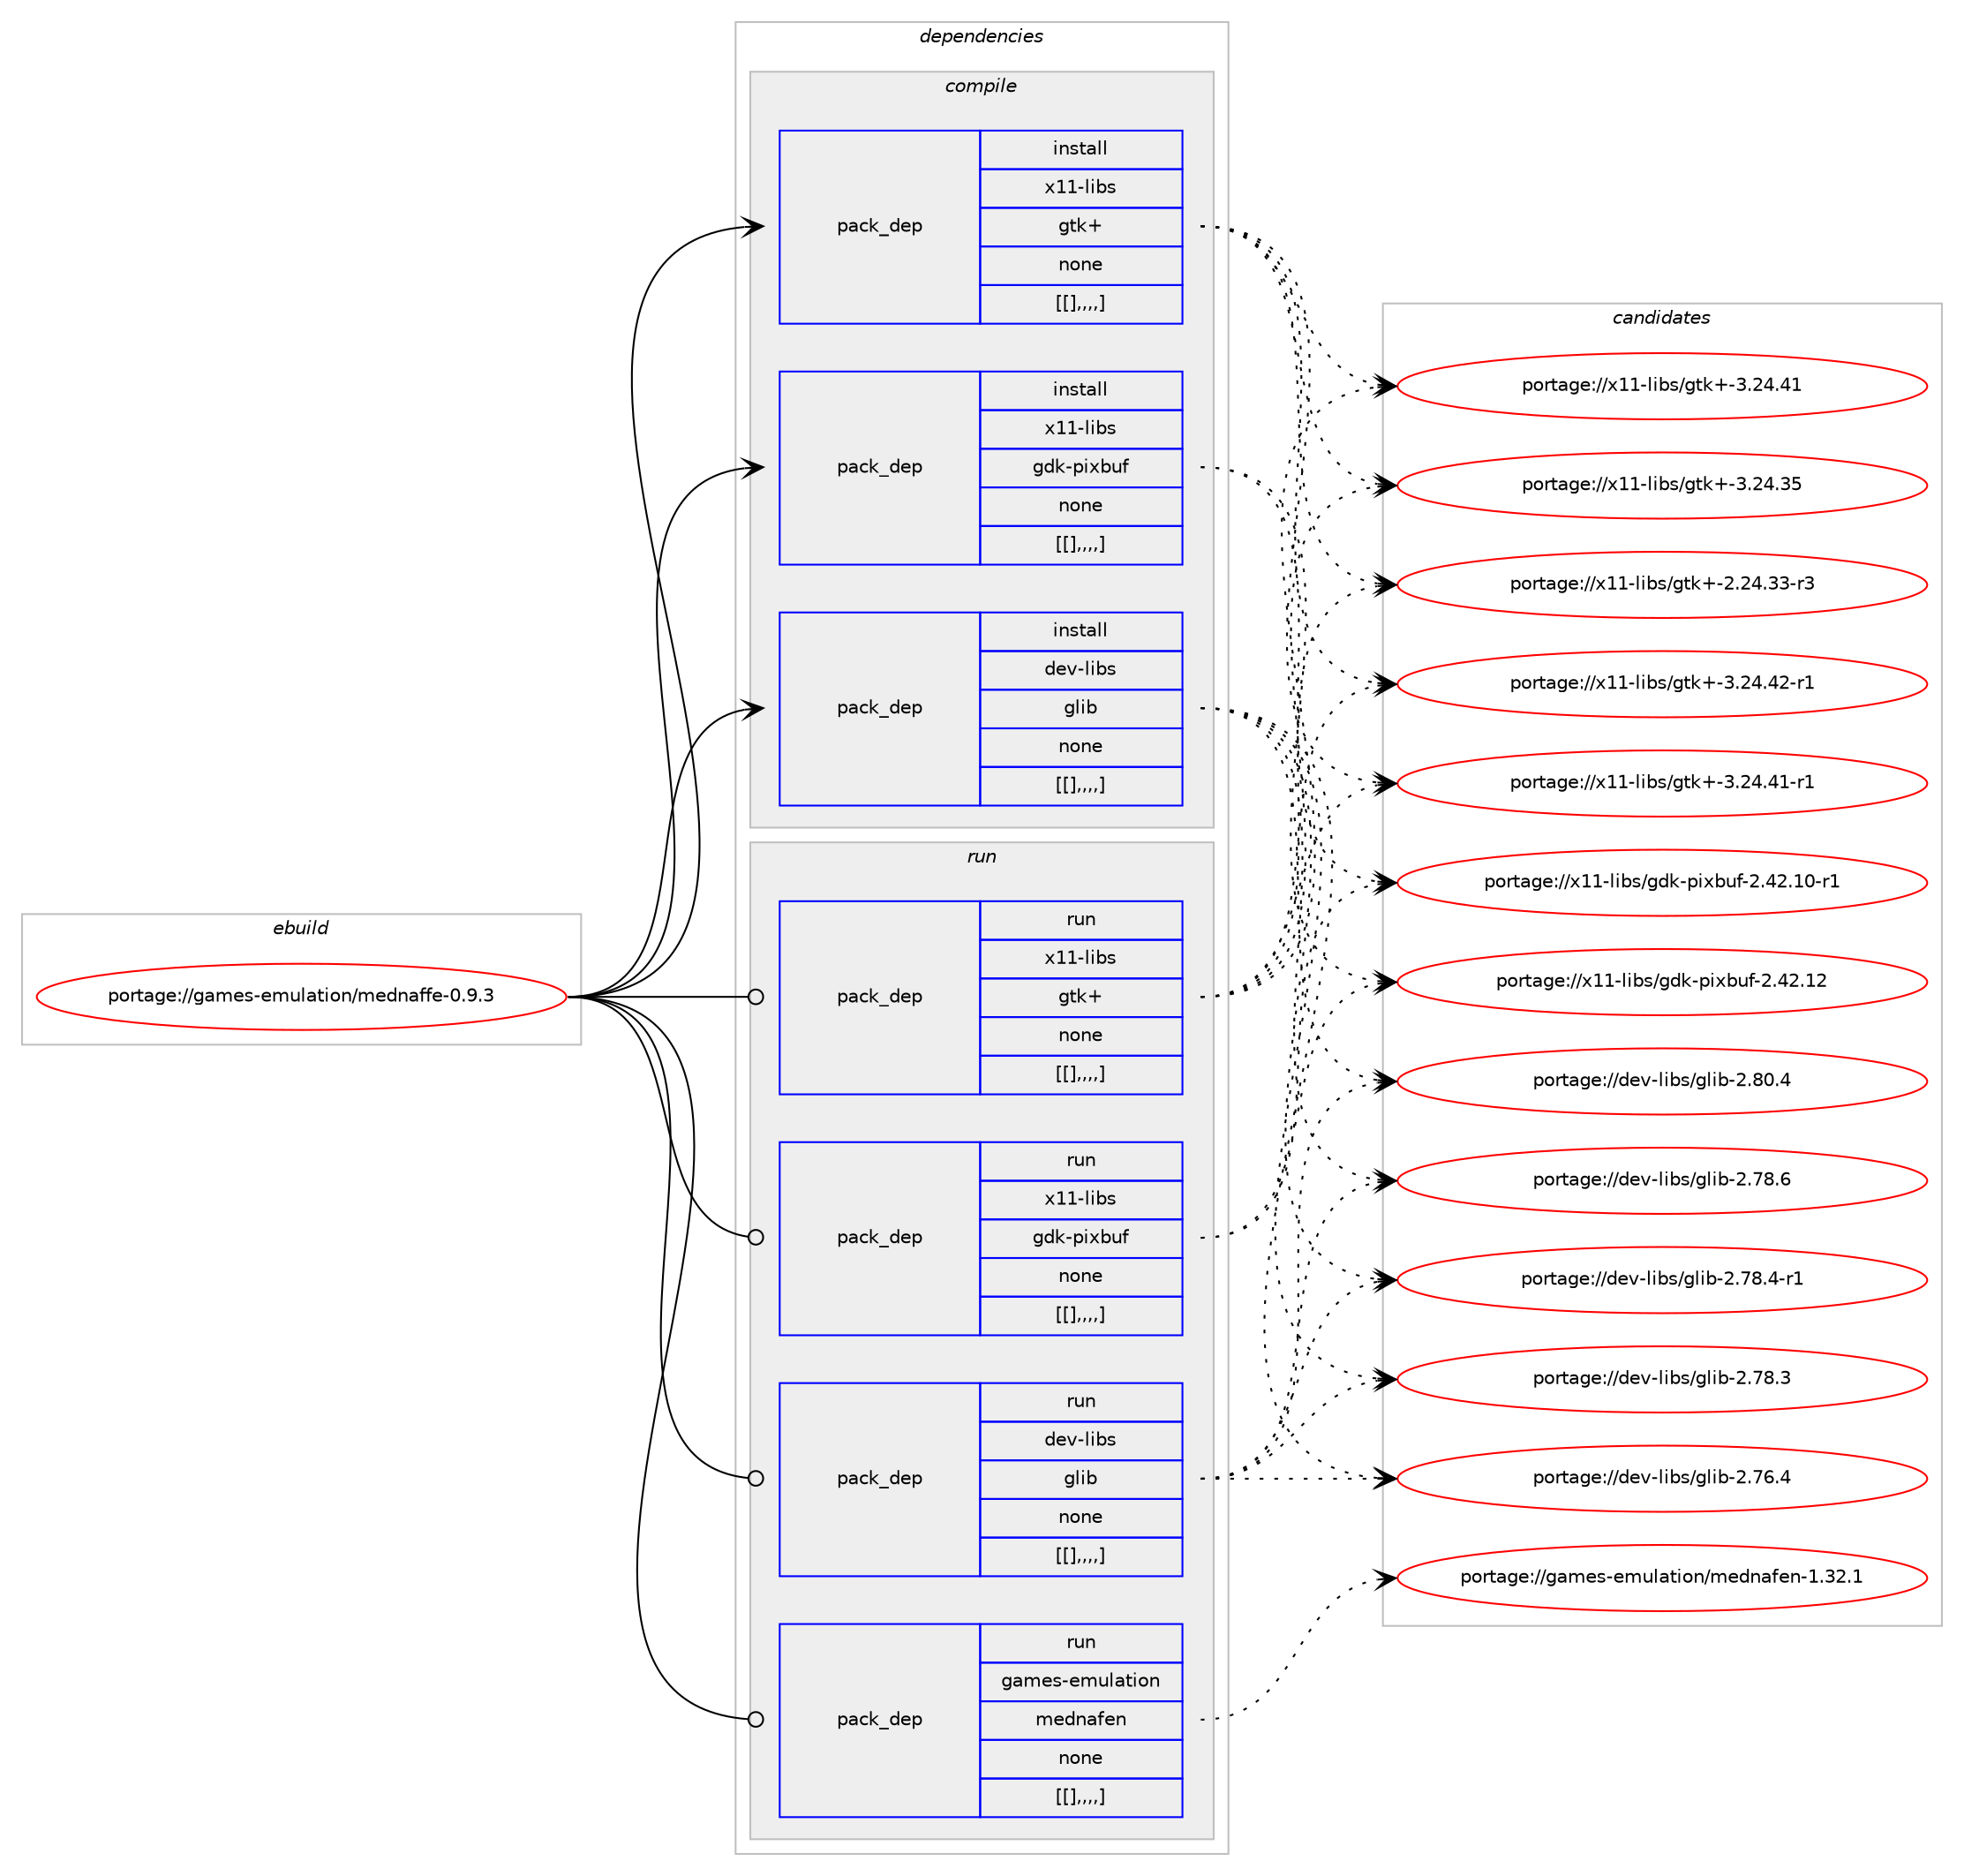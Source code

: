 digraph prolog {

# *************
# Graph options
# *************

newrank=true;
concentrate=true;
compound=true;
graph [rankdir=LR,fontname=Helvetica,fontsize=10,ranksep=1.5];#, ranksep=2.5, nodesep=0.2];
edge  [arrowhead=vee];
node  [fontname=Helvetica,fontsize=10];

# **********
# The ebuild
# **********

subgraph cluster_leftcol {
color=gray;
label=<<i>ebuild</i>>;
id [label="portage://games-emulation/mednaffe-0.9.3", color=red, width=4, href="../games-emulation/mednaffe-0.9.3.svg"];
}

# ****************
# The dependencies
# ****************

subgraph cluster_midcol {
color=gray;
label=<<i>dependencies</i>>;
subgraph cluster_compile {
fillcolor="#eeeeee";
style=filled;
label=<<i>compile</i>>;
subgraph pack164677 {
dependency231393 [label=<<TABLE BORDER="0" CELLBORDER="1" CELLSPACING="0" CELLPADDING="4" WIDTH="220"><TR><TD ROWSPAN="6" CELLPADDING="30">pack_dep</TD></TR><TR><TD WIDTH="110">install</TD></TR><TR><TD>dev-libs</TD></TR><TR><TD>glib</TD></TR><TR><TD>none</TD></TR><TR><TD>[[],,,,]</TD></TR></TABLE>>, shape=none, color=blue];
}
id:e -> dependency231393:w [weight=20,style="solid",arrowhead="vee"];
subgraph pack164678 {
dependency231394 [label=<<TABLE BORDER="0" CELLBORDER="1" CELLSPACING="0" CELLPADDING="4" WIDTH="220"><TR><TD ROWSPAN="6" CELLPADDING="30">pack_dep</TD></TR><TR><TD WIDTH="110">install</TD></TR><TR><TD>x11-libs</TD></TR><TR><TD>gdk-pixbuf</TD></TR><TR><TD>none</TD></TR><TR><TD>[[],,,,]</TD></TR></TABLE>>, shape=none, color=blue];
}
id:e -> dependency231394:w [weight=20,style="solid",arrowhead="vee"];
subgraph pack164679 {
dependency231395 [label=<<TABLE BORDER="0" CELLBORDER="1" CELLSPACING="0" CELLPADDING="4" WIDTH="220"><TR><TD ROWSPAN="6" CELLPADDING="30">pack_dep</TD></TR><TR><TD WIDTH="110">install</TD></TR><TR><TD>x11-libs</TD></TR><TR><TD>gtk+</TD></TR><TR><TD>none</TD></TR><TR><TD>[[],,,,]</TD></TR></TABLE>>, shape=none, color=blue];
}
id:e -> dependency231395:w [weight=20,style="solid",arrowhead="vee"];
}
subgraph cluster_compileandrun {
fillcolor="#eeeeee";
style=filled;
label=<<i>compile and run</i>>;
}
subgraph cluster_run {
fillcolor="#eeeeee";
style=filled;
label=<<i>run</i>>;
subgraph pack164680 {
dependency231396 [label=<<TABLE BORDER="0" CELLBORDER="1" CELLSPACING="0" CELLPADDING="4" WIDTH="220"><TR><TD ROWSPAN="6" CELLPADDING="30">pack_dep</TD></TR><TR><TD WIDTH="110">run</TD></TR><TR><TD>dev-libs</TD></TR><TR><TD>glib</TD></TR><TR><TD>none</TD></TR><TR><TD>[[],,,,]</TD></TR></TABLE>>, shape=none, color=blue];
}
id:e -> dependency231396:w [weight=20,style="solid",arrowhead="odot"];
subgraph pack164681 {
dependency231397 [label=<<TABLE BORDER="0" CELLBORDER="1" CELLSPACING="0" CELLPADDING="4" WIDTH="220"><TR><TD ROWSPAN="6" CELLPADDING="30">pack_dep</TD></TR><TR><TD WIDTH="110">run</TD></TR><TR><TD>games-emulation</TD></TR><TR><TD>mednafen</TD></TR><TR><TD>none</TD></TR><TR><TD>[[],,,,]</TD></TR></TABLE>>, shape=none, color=blue];
}
id:e -> dependency231397:w [weight=20,style="solid",arrowhead="odot"];
subgraph pack164682 {
dependency231398 [label=<<TABLE BORDER="0" CELLBORDER="1" CELLSPACING="0" CELLPADDING="4" WIDTH="220"><TR><TD ROWSPAN="6" CELLPADDING="30">pack_dep</TD></TR><TR><TD WIDTH="110">run</TD></TR><TR><TD>x11-libs</TD></TR><TR><TD>gdk-pixbuf</TD></TR><TR><TD>none</TD></TR><TR><TD>[[],,,,]</TD></TR></TABLE>>, shape=none, color=blue];
}
id:e -> dependency231398:w [weight=20,style="solid",arrowhead="odot"];
subgraph pack164683 {
dependency231399 [label=<<TABLE BORDER="0" CELLBORDER="1" CELLSPACING="0" CELLPADDING="4" WIDTH="220"><TR><TD ROWSPAN="6" CELLPADDING="30">pack_dep</TD></TR><TR><TD WIDTH="110">run</TD></TR><TR><TD>x11-libs</TD></TR><TR><TD>gtk+</TD></TR><TR><TD>none</TD></TR><TR><TD>[[],,,,]</TD></TR></TABLE>>, shape=none, color=blue];
}
id:e -> dependency231399:w [weight=20,style="solid",arrowhead="odot"];
}
}

# **************
# The candidates
# **************

subgraph cluster_choices {
rank=same;
color=gray;
label=<<i>candidates</i>>;

subgraph choice164677 {
color=black;
nodesep=1;
choice1001011184510810598115471031081059845504656484652 [label="portage://dev-libs/glib-2.80.4", color=red, width=4,href="../dev-libs/glib-2.80.4.svg"];
choice1001011184510810598115471031081059845504655564654 [label="portage://dev-libs/glib-2.78.6", color=red, width=4,href="../dev-libs/glib-2.78.6.svg"];
choice10010111845108105981154710310810598455046555646524511449 [label="portage://dev-libs/glib-2.78.4-r1", color=red, width=4,href="../dev-libs/glib-2.78.4-r1.svg"];
choice1001011184510810598115471031081059845504655564651 [label="portage://dev-libs/glib-2.78.3", color=red, width=4,href="../dev-libs/glib-2.78.3.svg"];
choice1001011184510810598115471031081059845504655544652 [label="portage://dev-libs/glib-2.76.4", color=red, width=4,href="../dev-libs/glib-2.76.4.svg"];
dependency231393:e -> choice1001011184510810598115471031081059845504656484652:w [style=dotted,weight="100"];
dependency231393:e -> choice1001011184510810598115471031081059845504655564654:w [style=dotted,weight="100"];
dependency231393:e -> choice10010111845108105981154710310810598455046555646524511449:w [style=dotted,weight="100"];
dependency231393:e -> choice1001011184510810598115471031081059845504655564651:w [style=dotted,weight="100"];
dependency231393:e -> choice1001011184510810598115471031081059845504655544652:w [style=dotted,weight="100"];
}
subgraph choice164678 {
color=black;
nodesep=1;
choice120494945108105981154710310010745112105120981171024550465250464950 [label="portage://x11-libs/gdk-pixbuf-2.42.12", color=red, width=4,href="../x11-libs/gdk-pixbuf-2.42.12.svg"];
choice1204949451081059811547103100107451121051209811710245504652504649484511449 [label="portage://x11-libs/gdk-pixbuf-2.42.10-r1", color=red, width=4,href="../x11-libs/gdk-pixbuf-2.42.10-r1.svg"];
dependency231394:e -> choice120494945108105981154710310010745112105120981171024550465250464950:w [style=dotted,weight="100"];
dependency231394:e -> choice1204949451081059811547103100107451121051209811710245504652504649484511449:w [style=dotted,weight="100"];
}
subgraph choice164679 {
color=black;
nodesep=1;
choice12049494510810598115471031161074345514650524652504511449 [label="portage://x11-libs/gtk+-3.24.42-r1", color=red, width=4,href="../x11-libs/gtk+-3.24.42-r1.svg"];
choice12049494510810598115471031161074345514650524652494511449 [label="portage://x11-libs/gtk+-3.24.41-r1", color=red, width=4,href="../x11-libs/gtk+-3.24.41-r1.svg"];
choice1204949451081059811547103116107434551465052465249 [label="portage://x11-libs/gtk+-3.24.41", color=red, width=4,href="../x11-libs/gtk+-3.24.41.svg"];
choice1204949451081059811547103116107434551465052465153 [label="portage://x11-libs/gtk+-3.24.35", color=red, width=4,href="../x11-libs/gtk+-3.24.35.svg"];
choice12049494510810598115471031161074345504650524651514511451 [label="portage://x11-libs/gtk+-2.24.33-r3", color=red, width=4,href="../x11-libs/gtk+-2.24.33-r3.svg"];
dependency231395:e -> choice12049494510810598115471031161074345514650524652504511449:w [style=dotted,weight="100"];
dependency231395:e -> choice12049494510810598115471031161074345514650524652494511449:w [style=dotted,weight="100"];
dependency231395:e -> choice1204949451081059811547103116107434551465052465249:w [style=dotted,weight="100"];
dependency231395:e -> choice1204949451081059811547103116107434551465052465153:w [style=dotted,weight="100"];
dependency231395:e -> choice12049494510810598115471031161074345504650524651514511451:w [style=dotted,weight="100"];
}
subgraph choice164680 {
color=black;
nodesep=1;
choice1001011184510810598115471031081059845504656484652 [label="portage://dev-libs/glib-2.80.4", color=red, width=4,href="../dev-libs/glib-2.80.4.svg"];
choice1001011184510810598115471031081059845504655564654 [label="portage://dev-libs/glib-2.78.6", color=red, width=4,href="../dev-libs/glib-2.78.6.svg"];
choice10010111845108105981154710310810598455046555646524511449 [label="portage://dev-libs/glib-2.78.4-r1", color=red, width=4,href="../dev-libs/glib-2.78.4-r1.svg"];
choice1001011184510810598115471031081059845504655564651 [label="portage://dev-libs/glib-2.78.3", color=red, width=4,href="../dev-libs/glib-2.78.3.svg"];
choice1001011184510810598115471031081059845504655544652 [label="portage://dev-libs/glib-2.76.4", color=red, width=4,href="../dev-libs/glib-2.76.4.svg"];
dependency231396:e -> choice1001011184510810598115471031081059845504656484652:w [style=dotted,weight="100"];
dependency231396:e -> choice1001011184510810598115471031081059845504655564654:w [style=dotted,weight="100"];
dependency231396:e -> choice10010111845108105981154710310810598455046555646524511449:w [style=dotted,weight="100"];
dependency231396:e -> choice1001011184510810598115471031081059845504655564651:w [style=dotted,weight="100"];
dependency231396:e -> choice1001011184510810598115471031081059845504655544652:w [style=dotted,weight="100"];
}
subgraph choice164681 {
color=black;
nodesep=1;
choice103971091011154510110911710897116105111110471091011001109710210111045494651504649 [label="portage://games-emulation/mednafen-1.32.1", color=red, width=4,href="../games-emulation/mednafen-1.32.1.svg"];
dependency231397:e -> choice103971091011154510110911710897116105111110471091011001109710210111045494651504649:w [style=dotted,weight="100"];
}
subgraph choice164682 {
color=black;
nodesep=1;
choice120494945108105981154710310010745112105120981171024550465250464950 [label="portage://x11-libs/gdk-pixbuf-2.42.12", color=red, width=4,href="../x11-libs/gdk-pixbuf-2.42.12.svg"];
choice1204949451081059811547103100107451121051209811710245504652504649484511449 [label="portage://x11-libs/gdk-pixbuf-2.42.10-r1", color=red, width=4,href="../x11-libs/gdk-pixbuf-2.42.10-r1.svg"];
dependency231398:e -> choice120494945108105981154710310010745112105120981171024550465250464950:w [style=dotted,weight="100"];
dependency231398:e -> choice1204949451081059811547103100107451121051209811710245504652504649484511449:w [style=dotted,weight="100"];
}
subgraph choice164683 {
color=black;
nodesep=1;
choice12049494510810598115471031161074345514650524652504511449 [label="portage://x11-libs/gtk+-3.24.42-r1", color=red, width=4,href="../x11-libs/gtk+-3.24.42-r1.svg"];
choice12049494510810598115471031161074345514650524652494511449 [label="portage://x11-libs/gtk+-3.24.41-r1", color=red, width=4,href="../x11-libs/gtk+-3.24.41-r1.svg"];
choice1204949451081059811547103116107434551465052465249 [label="portage://x11-libs/gtk+-3.24.41", color=red, width=4,href="../x11-libs/gtk+-3.24.41.svg"];
choice1204949451081059811547103116107434551465052465153 [label="portage://x11-libs/gtk+-3.24.35", color=red, width=4,href="../x11-libs/gtk+-3.24.35.svg"];
choice12049494510810598115471031161074345504650524651514511451 [label="portage://x11-libs/gtk+-2.24.33-r3", color=red, width=4,href="../x11-libs/gtk+-2.24.33-r3.svg"];
dependency231399:e -> choice12049494510810598115471031161074345514650524652504511449:w [style=dotted,weight="100"];
dependency231399:e -> choice12049494510810598115471031161074345514650524652494511449:w [style=dotted,weight="100"];
dependency231399:e -> choice1204949451081059811547103116107434551465052465249:w [style=dotted,weight="100"];
dependency231399:e -> choice1204949451081059811547103116107434551465052465153:w [style=dotted,weight="100"];
dependency231399:e -> choice12049494510810598115471031161074345504650524651514511451:w [style=dotted,weight="100"];
}
}

}
